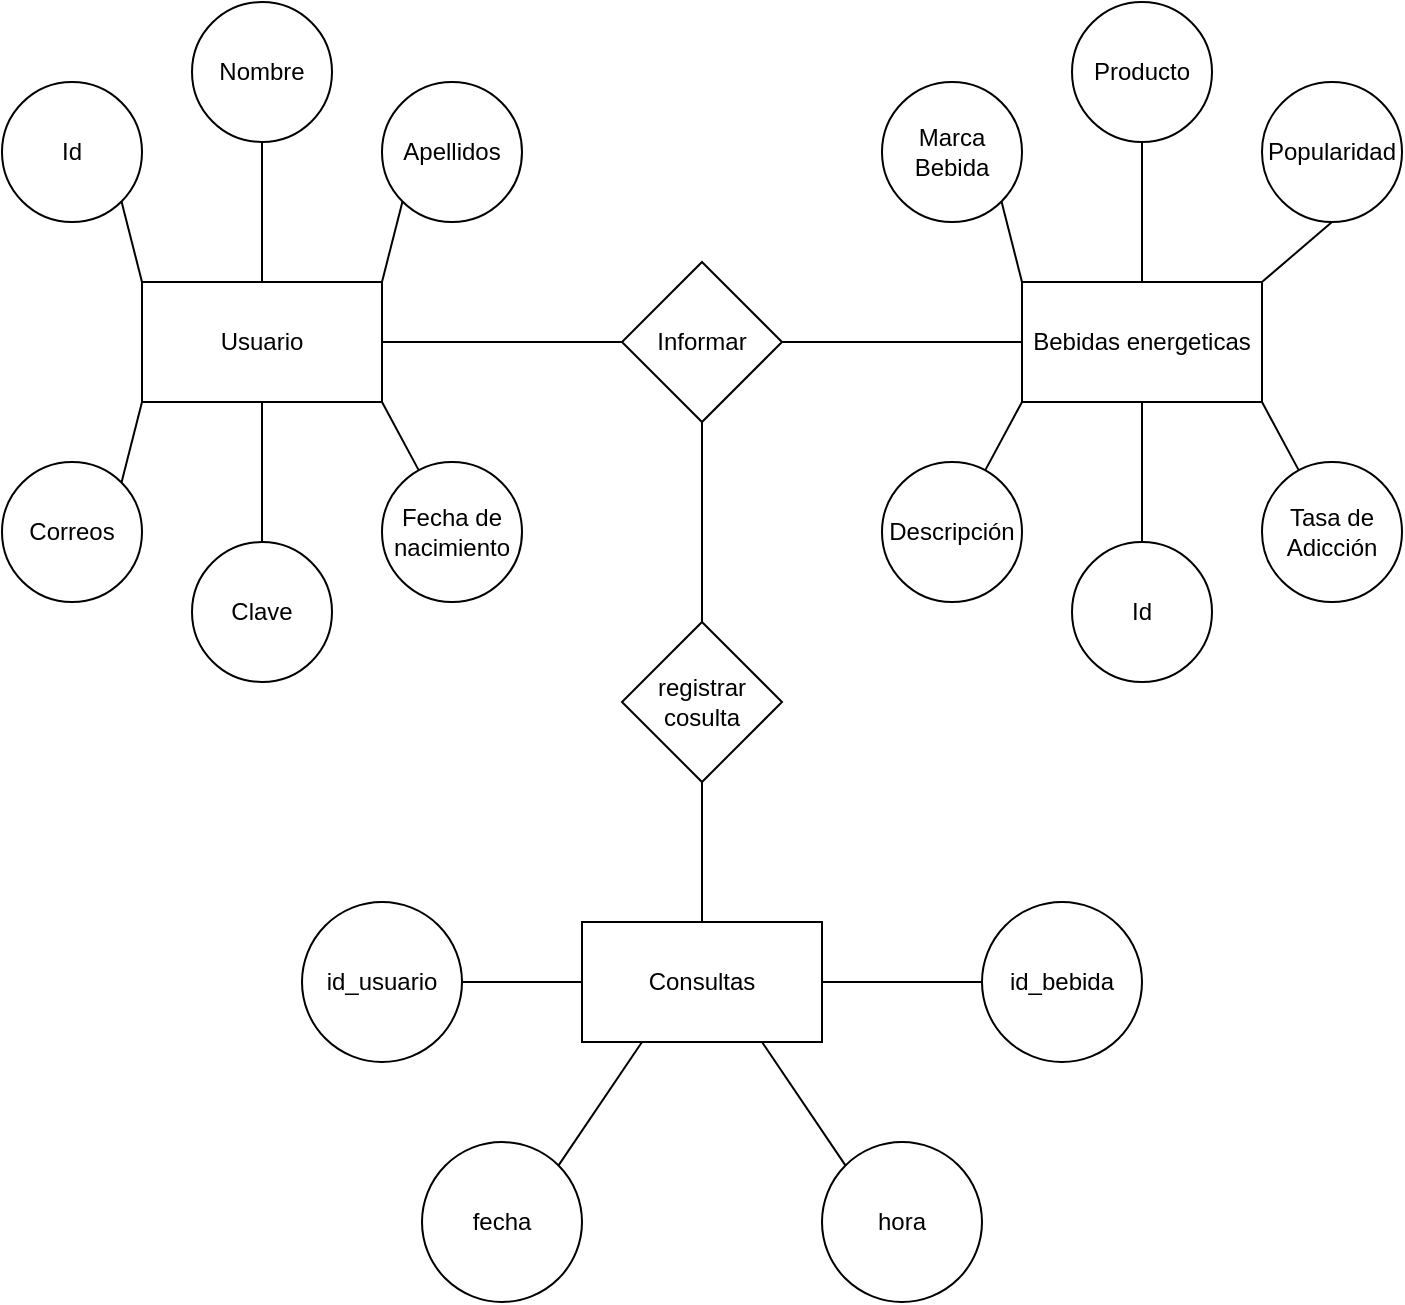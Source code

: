 <mxfile version="13.10.4" type="github">
  <diagram id="Cw_TWVIbCtukAo7AgEdG" name="Page-1">
    <mxGraphModel dx="541" dy="922" grid="1" gridSize="10" guides="1" tooltips="1" connect="1" arrows="1" fold="1" page="1" pageScale="1" pageWidth="827" pageHeight="1169" math="0" shadow="0">
      <root>
        <mxCell id="0" />
        <mxCell id="1" parent="0" />
        <mxCell id="E5608xY8XoFg7GbkFlyd-1" value="Usuario" style="rounded=0;whiteSpace=wrap;html=1;" parent="1" vertex="1">
          <mxGeometry x="80" y="390" width="120" height="60" as="geometry" />
        </mxCell>
        <mxCell id="E5608xY8XoFg7GbkFlyd-3" value="Id" style="ellipse;whiteSpace=wrap;html=1;aspect=fixed;" parent="1" vertex="1">
          <mxGeometry x="10" y="290" width="70" height="70" as="geometry" />
        </mxCell>
        <mxCell id="E5608xY8XoFg7GbkFlyd-4" value="Nombre" style="ellipse;whiteSpace=wrap;html=1;aspect=fixed;" parent="1" vertex="1">
          <mxGeometry x="105" y="250" width="70" height="70" as="geometry" />
        </mxCell>
        <mxCell id="E5608xY8XoFg7GbkFlyd-5" value="Apellidos" style="ellipse;whiteSpace=wrap;html=1;aspect=fixed;" parent="1" vertex="1">
          <mxGeometry x="200" y="290" width="70" height="70" as="geometry" />
        </mxCell>
        <mxCell id="E5608xY8XoFg7GbkFlyd-6" value="Correos" style="ellipse;whiteSpace=wrap;html=1;aspect=fixed;" parent="1" vertex="1">
          <mxGeometry x="10" y="480" width="70" height="70" as="geometry" />
        </mxCell>
        <mxCell id="E5608xY8XoFg7GbkFlyd-7" value="Clave" style="ellipse;whiteSpace=wrap;html=1;aspect=fixed;" parent="1" vertex="1">
          <mxGeometry x="105" y="520" width="70" height="70" as="geometry" />
        </mxCell>
        <mxCell id="E5608xY8XoFg7GbkFlyd-8" value="Fecha de nacimiento" style="ellipse;whiteSpace=wrap;html=1;aspect=fixed;" parent="1" vertex="1">
          <mxGeometry x="200" y="480" width="70" height="70" as="geometry" />
        </mxCell>
        <mxCell id="E5608xY8XoFg7GbkFlyd-9" value="" style="endArrow=none;html=1;exitX=1;exitY=0;exitDx=0;exitDy=0;entryX=0;entryY=1;entryDx=0;entryDy=0;" parent="1" source="E5608xY8XoFg7GbkFlyd-6" target="E5608xY8XoFg7GbkFlyd-1" edge="1">
          <mxGeometry width="50" height="50" relative="1" as="geometry">
            <mxPoint x="340" y="470" as="sourcePoint" />
            <mxPoint x="390" y="420" as="targetPoint" />
          </mxGeometry>
        </mxCell>
        <mxCell id="E5608xY8XoFg7GbkFlyd-10" value="" style="endArrow=none;html=1;entryX=0;entryY=0;entryDx=0;entryDy=0;exitX=1;exitY=1;exitDx=0;exitDy=0;" parent="1" source="E5608xY8XoFg7GbkFlyd-3" target="E5608xY8XoFg7GbkFlyd-1" edge="1">
          <mxGeometry width="50" height="50" relative="1" as="geometry">
            <mxPoint x="90" y="350" as="sourcePoint" />
            <mxPoint x="390" y="420" as="targetPoint" />
          </mxGeometry>
        </mxCell>
        <mxCell id="E5608xY8XoFg7GbkFlyd-11" value="" style="endArrow=none;html=1;entryX=0.5;entryY=1;entryDx=0;entryDy=0;exitX=0.5;exitY=0;exitDx=0;exitDy=0;" parent="1" source="E5608xY8XoFg7GbkFlyd-1" target="E5608xY8XoFg7GbkFlyd-4" edge="1">
          <mxGeometry width="50" height="50" relative="1" as="geometry">
            <mxPoint x="340" y="470" as="sourcePoint" />
            <mxPoint x="390" y="420" as="targetPoint" />
          </mxGeometry>
        </mxCell>
        <mxCell id="E5608xY8XoFg7GbkFlyd-12" value="" style="endArrow=none;html=1;entryX=0.5;entryY=1;entryDx=0;entryDy=0;exitX=0.5;exitY=0;exitDx=0;exitDy=0;" parent="1" source="E5608xY8XoFg7GbkFlyd-7" target="E5608xY8XoFg7GbkFlyd-1" edge="1">
          <mxGeometry width="50" height="50" relative="1" as="geometry">
            <mxPoint x="120" y="520" as="sourcePoint" />
            <mxPoint x="170" y="470" as="targetPoint" />
          </mxGeometry>
        </mxCell>
        <mxCell id="E5608xY8XoFg7GbkFlyd-13" value="" style="endArrow=none;html=1;entryX=1;entryY=1;entryDx=0;entryDy=0;" parent="1" source="E5608xY8XoFg7GbkFlyd-8" target="E5608xY8XoFg7GbkFlyd-1" edge="1">
          <mxGeometry width="50" height="50" relative="1" as="geometry">
            <mxPoint x="190" y="490" as="sourcePoint" />
            <mxPoint x="240" y="440" as="targetPoint" />
          </mxGeometry>
        </mxCell>
        <mxCell id="E5608xY8XoFg7GbkFlyd-14" value="" style="endArrow=none;html=1;exitX=1;exitY=0;exitDx=0;exitDy=0;entryX=0;entryY=1;entryDx=0;entryDy=0;" parent="1" source="E5608xY8XoFg7GbkFlyd-1" target="E5608xY8XoFg7GbkFlyd-5" edge="1">
          <mxGeometry width="50" height="50" relative="1" as="geometry">
            <mxPoint x="340" y="470" as="sourcePoint" />
            <mxPoint x="220" y="350" as="targetPoint" />
          </mxGeometry>
        </mxCell>
        <mxCell id="E5608xY8XoFg7GbkFlyd-15" value="Informar" style="rhombus;whiteSpace=wrap;html=1;" parent="1" vertex="1">
          <mxGeometry x="320" y="380" width="80" height="80" as="geometry" />
        </mxCell>
        <mxCell id="E5608xY8XoFg7GbkFlyd-16" value="" style="endArrow=none;html=1;exitX=1;exitY=0.5;exitDx=0;exitDy=0;" parent="1" source="E5608xY8XoFg7GbkFlyd-1" edge="1">
          <mxGeometry width="50" height="50" relative="1" as="geometry">
            <mxPoint x="290" y="470" as="sourcePoint" />
            <mxPoint x="320" y="420" as="targetPoint" />
          </mxGeometry>
        </mxCell>
        <mxCell id="E5608xY8XoFg7GbkFlyd-17" value="Bebidas energeticas" style="rounded=0;whiteSpace=wrap;html=1;" parent="1" vertex="1">
          <mxGeometry x="520" y="390" width="120" height="60" as="geometry" />
        </mxCell>
        <mxCell id="E5608xY8XoFg7GbkFlyd-18" value="" style="endArrow=none;html=1;exitX=1;exitY=0.5;exitDx=0;exitDy=0;entryX=0;entryY=0.5;entryDx=0;entryDy=0;" parent="1" source="E5608xY8XoFg7GbkFlyd-15" target="E5608xY8XoFg7GbkFlyd-17" edge="1">
          <mxGeometry width="50" height="50" relative="1" as="geometry">
            <mxPoint x="430" y="450" as="sourcePoint" />
            <mxPoint x="480" y="400" as="targetPoint" />
          </mxGeometry>
        </mxCell>
        <mxCell id="E5608xY8XoFg7GbkFlyd-20" value="Tasa de Adicción" style="ellipse;whiteSpace=wrap;html=1;aspect=fixed;" parent="1" vertex="1">
          <mxGeometry x="640" y="480" width="70" height="70" as="geometry" />
        </mxCell>
        <mxCell id="E5608xY8XoFg7GbkFlyd-21" value="Marca Bebida" style="ellipse;whiteSpace=wrap;html=1;aspect=fixed;" parent="1" vertex="1">
          <mxGeometry x="450" y="290" width="70" height="70" as="geometry" />
        </mxCell>
        <mxCell id="E5608xY8XoFg7GbkFlyd-23" value="Popularidad" style="ellipse;whiteSpace=wrap;html=1;aspect=fixed;" parent="1" vertex="1">
          <mxGeometry x="640" y="290" width="70" height="70" as="geometry" />
        </mxCell>
        <mxCell id="E5608xY8XoFg7GbkFlyd-24" value="" style="endArrow=none;html=1;entryX=1;entryY=1;entryDx=0;entryDy=0;exitX=0;exitY=0;exitDx=0;exitDy=0;" parent="1" source="E5608xY8XoFg7GbkFlyd-17" target="E5608xY8XoFg7GbkFlyd-21" edge="1">
          <mxGeometry width="50" height="50" relative="1" as="geometry">
            <mxPoint x="340" y="450" as="sourcePoint" />
            <mxPoint x="390" y="400" as="targetPoint" />
          </mxGeometry>
        </mxCell>
        <mxCell id="E5608xY8XoFg7GbkFlyd-25" value="" style="endArrow=none;html=1;entryX=0.5;entryY=1;entryDx=0;entryDy=0;exitX=1;exitY=0;exitDx=0;exitDy=0;" parent="1" source="E5608xY8XoFg7GbkFlyd-17" target="E5608xY8XoFg7GbkFlyd-23" edge="1">
          <mxGeometry width="50" height="50" relative="1" as="geometry">
            <mxPoint x="340" y="450" as="sourcePoint" />
            <mxPoint x="390" y="400" as="targetPoint" />
          </mxGeometry>
        </mxCell>
        <mxCell id="E5608xY8XoFg7GbkFlyd-26" value="" style="endArrow=none;html=1;exitX=1;exitY=1;exitDx=0;exitDy=0;" parent="1" source="E5608xY8XoFg7GbkFlyd-17" target="E5608xY8XoFg7GbkFlyd-20" edge="1">
          <mxGeometry width="50" height="50" relative="1" as="geometry">
            <mxPoint x="640" y="420" as="sourcePoint" />
            <mxPoint x="390" y="400" as="targetPoint" />
          </mxGeometry>
        </mxCell>
        <mxCell id="Zop4EsDITsTbeh9_y8z3-3" value="Producto" style="ellipse;whiteSpace=wrap;html=1;aspect=fixed;" parent="1" vertex="1">
          <mxGeometry x="545" y="250" width="70" height="70" as="geometry" />
        </mxCell>
        <mxCell id="Zop4EsDITsTbeh9_y8z3-4" value="Descripción" style="ellipse;whiteSpace=wrap;html=1;aspect=fixed;" parent="1" vertex="1">
          <mxGeometry x="450" y="480" width="70" height="70" as="geometry" />
        </mxCell>
        <mxCell id="Zop4EsDITsTbeh9_y8z3-6" value="" style="endArrow=none;html=1;entryX=0.5;entryY=1;entryDx=0;entryDy=0;" parent="1" source="E5608xY8XoFg7GbkFlyd-17" target="Zop4EsDITsTbeh9_y8z3-3" edge="1">
          <mxGeometry width="50" height="50" relative="1" as="geometry">
            <mxPoint x="440" y="380" as="sourcePoint" />
            <mxPoint x="490" y="330" as="targetPoint" />
          </mxGeometry>
        </mxCell>
        <mxCell id="Zop4EsDITsTbeh9_y8z3-7" value="" style="endArrow=none;html=1;entryX=0;entryY=1;entryDx=0;entryDy=0;" parent="1" source="Zop4EsDITsTbeh9_y8z3-4" target="E5608xY8XoFg7GbkFlyd-17" edge="1">
          <mxGeometry width="50" height="50" relative="1" as="geometry">
            <mxPoint x="440" y="380" as="sourcePoint" />
            <mxPoint x="510" y="450" as="targetPoint" />
          </mxGeometry>
        </mxCell>
        <mxCell id="Zop4EsDITsTbeh9_y8z3-21" value="Id" style="ellipse;whiteSpace=wrap;html=1;aspect=fixed;" parent="1" vertex="1">
          <mxGeometry x="545" y="520" width="70" height="70" as="geometry" />
        </mxCell>
        <mxCell id="Zop4EsDITsTbeh9_y8z3-22" value="registrar cosulta" style="rhombus;whiteSpace=wrap;html=1;" parent="1" vertex="1">
          <mxGeometry x="320" y="560" width="80" height="80" as="geometry" />
        </mxCell>
        <mxCell id="Zop4EsDITsTbeh9_y8z3-23" value="Consultas" style="rounded=0;whiteSpace=wrap;html=1;" parent="1" vertex="1">
          <mxGeometry x="300" y="710" width="120" height="60" as="geometry" />
        </mxCell>
        <mxCell id="Zop4EsDITsTbeh9_y8z3-24" value="id_usuario" style="ellipse;whiteSpace=wrap;html=1;aspect=fixed;" parent="1" vertex="1">
          <mxGeometry x="160" y="700" width="80" height="80" as="geometry" />
        </mxCell>
        <mxCell id="Zop4EsDITsTbeh9_y8z3-25" value="id_bebida" style="ellipse;whiteSpace=wrap;html=1;aspect=fixed;" parent="1" vertex="1">
          <mxGeometry x="500" y="700" width="80" height="80" as="geometry" />
        </mxCell>
        <mxCell id="Zop4EsDITsTbeh9_y8z3-26" value="fecha" style="ellipse;whiteSpace=wrap;html=1;aspect=fixed;" parent="1" vertex="1">
          <mxGeometry x="220" y="820" width="80" height="80" as="geometry" />
        </mxCell>
        <mxCell id="Zop4EsDITsTbeh9_y8z3-27" value="hora" style="ellipse;whiteSpace=wrap;html=1;aspect=fixed;" parent="1" vertex="1">
          <mxGeometry x="420" y="820" width="80" height="80" as="geometry" />
        </mxCell>
        <mxCell id="Zop4EsDITsTbeh9_y8z3-28" value="" style="endArrow=none;html=1;entryX=0.5;entryY=1;entryDx=0;entryDy=0;exitX=0.5;exitY=0;exitDx=0;exitDy=0;" parent="1" source="Zop4EsDITsTbeh9_y8z3-21" target="E5608xY8XoFg7GbkFlyd-17" edge="1">
          <mxGeometry width="50" height="50" relative="1" as="geometry">
            <mxPoint x="560" y="510" as="sourcePoint" />
            <mxPoint x="610" y="460" as="targetPoint" />
          </mxGeometry>
        </mxCell>
        <mxCell id="Zop4EsDITsTbeh9_y8z3-29" value="" style="endArrow=none;html=1;entryX=1;entryY=0.5;entryDx=0;entryDy=0;exitX=0;exitY=0.5;exitDx=0;exitDy=0;" parent="1" source="Zop4EsDITsTbeh9_y8z3-25" target="Zop4EsDITsTbeh9_y8z3-23" edge="1">
          <mxGeometry width="50" height="50" relative="1" as="geometry">
            <mxPoint x="440" y="780" as="sourcePoint" />
            <mxPoint x="490" y="730" as="targetPoint" />
          </mxGeometry>
        </mxCell>
        <mxCell id="Zop4EsDITsTbeh9_y8z3-30" value="" style="endArrow=none;html=1;entryX=0;entryY=0.5;entryDx=0;entryDy=0;exitX=1;exitY=0.5;exitDx=0;exitDy=0;" parent="1" source="Zop4EsDITsTbeh9_y8z3-24" target="Zop4EsDITsTbeh9_y8z3-23" edge="1">
          <mxGeometry width="50" height="50" relative="1" as="geometry">
            <mxPoint x="230" y="720" as="sourcePoint" />
            <mxPoint x="280" y="670" as="targetPoint" />
          </mxGeometry>
        </mxCell>
        <mxCell id="Zop4EsDITsTbeh9_y8z3-31" value="" style="endArrow=none;html=1;entryX=0.25;entryY=1;entryDx=0;entryDy=0;exitX=1;exitY=0;exitDx=0;exitDy=0;" parent="1" source="Zop4EsDITsTbeh9_y8z3-26" target="Zop4EsDITsTbeh9_y8z3-23" edge="1">
          <mxGeometry width="50" height="50" relative="1" as="geometry">
            <mxPoint x="310" y="840" as="sourcePoint" />
            <mxPoint x="320" y="780" as="targetPoint" />
          </mxGeometry>
        </mxCell>
        <mxCell id="Zop4EsDITsTbeh9_y8z3-32" value="" style="endArrow=none;html=1;entryX=0.75;entryY=1;entryDx=0;entryDy=0;exitX=0;exitY=0;exitDx=0;exitDy=0;" parent="1" source="Zop4EsDITsTbeh9_y8z3-27" target="Zop4EsDITsTbeh9_y8z3-23" edge="1">
          <mxGeometry width="50" height="50" relative="1" as="geometry">
            <mxPoint x="410" y="850" as="sourcePoint" />
            <mxPoint x="400" y="790" as="targetPoint" />
          </mxGeometry>
        </mxCell>
        <mxCell id="Zop4EsDITsTbeh9_y8z3-33" value="" style="endArrow=none;html=1;exitX=0.5;exitY=0;exitDx=0;exitDy=0;entryX=0.5;entryY=1;entryDx=0;entryDy=0;entryPerimeter=0;" parent="1" source="Zop4EsDITsTbeh9_y8z3-23" target="Zop4EsDITsTbeh9_y8z3-22" edge="1">
          <mxGeometry width="50" height="50" relative="1" as="geometry">
            <mxPoint x="350" y="710" as="sourcePoint" />
            <mxPoint x="360" y="650" as="targetPoint" />
          </mxGeometry>
        </mxCell>
        <mxCell id="Zop4EsDITsTbeh9_y8z3-34" value="" style="endArrow=none;html=1;entryX=0.5;entryY=1;entryDx=0;entryDy=0;exitX=0.5;exitY=0;exitDx=0;exitDy=0;" parent="1" source="Zop4EsDITsTbeh9_y8z3-22" target="E5608xY8XoFg7GbkFlyd-15" edge="1">
          <mxGeometry width="50" height="50" relative="1" as="geometry">
            <mxPoint x="350" y="530" as="sourcePoint" />
            <mxPoint x="400" y="480" as="targetPoint" />
          </mxGeometry>
        </mxCell>
      </root>
    </mxGraphModel>
  </diagram>
</mxfile>
